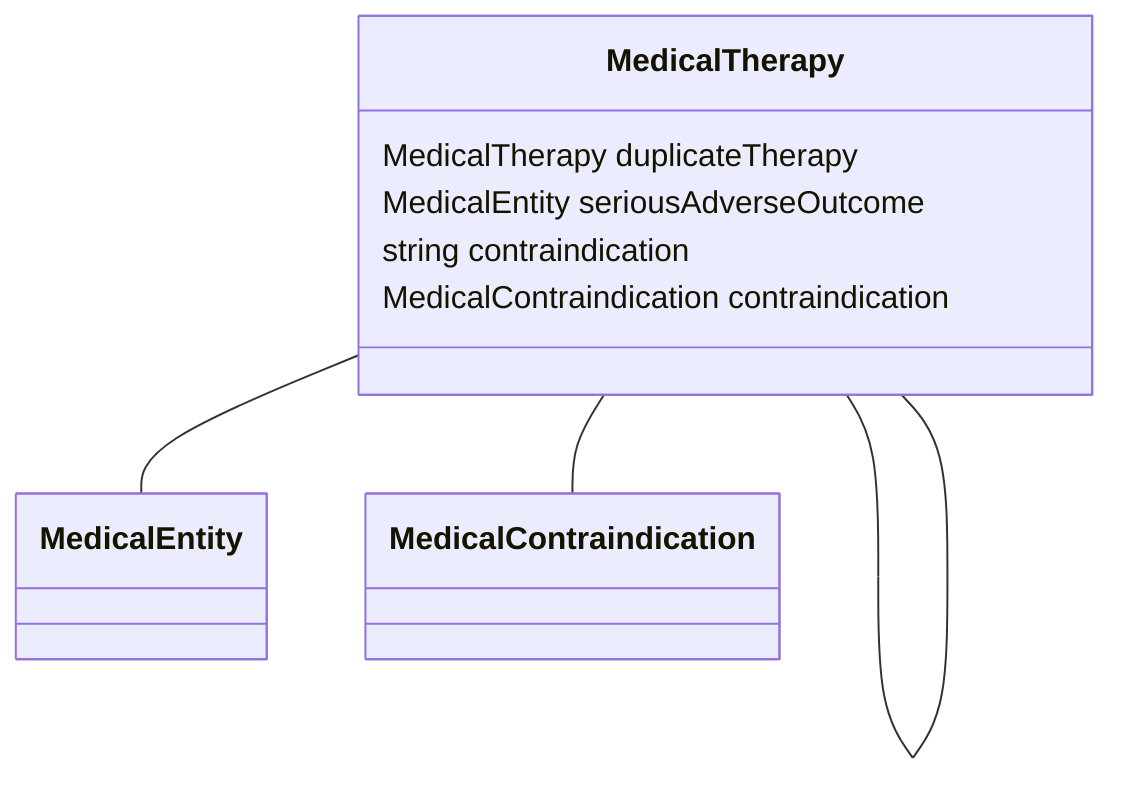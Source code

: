 classDiagram
  MedicalTherapy -- MedicalTherapy
  MedicalTherapy -- MedicalEntity
  MedicalTherapy -- MedicalContraindication


class MedicalTherapy {

  MedicalTherapy duplicateTherapy
  MedicalEntity seriousAdverseOutcome
  string contraindication
  MedicalContraindication contraindication

 }